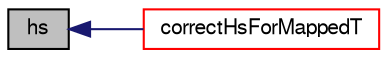 digraph "hs"
{
  bgcolor="transparent";
  edge [fontname="FreeSans",fontsize="10",labelfontname="FreeSans",labelfontsize="10"];
  node [fontname="FreeSans",fontsize="10",shape=record];
  rankdir="LR";
  Node1 [label="hs",height=0.2,width=0.4,color="black", fillcolor="grey75", style="filled" fontcolor="black"];
  Node1 -> Node2 [dir="back",color="midnightblue",fontsize="10",style="solid",fontname="FreeSans"];
  Node2 [label="correctHsForMappedT",height=0.2,width=0.4,color="red",URL="$a02527.html#af85199505c20475372e6e7e6f12c289f",tooltip="Correct sensible enthalpy for mapped temperature fields. "];
}
